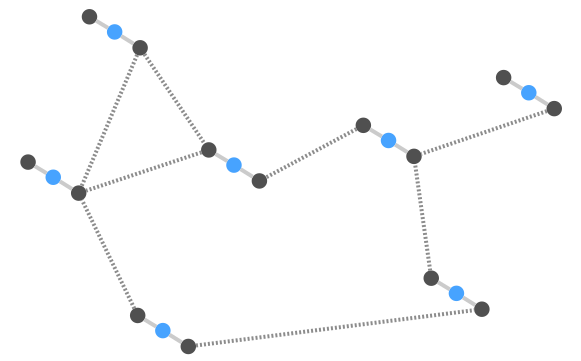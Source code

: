 <?xml version="1.0" encoding="UTF-8"?>
<dia:diagram xmlns:dia="http://www.lysator.liu.se/~alla/dia/">
  <dia:layer name="Hintergrund" visible="true" active="true">
    <dia:object type="Standard - Box" version="0" id="O0">
      <dia:attribute name="obj_pos">
        <dia:point val="14.0,16.0"/>
      </dia:attribute>
      <dia:attribute name="obj_bb">
        <dia:rectangle val="14.0,16.0;43.0,33.998"/>
      </dia:attribute>
      <dia:attribute name="elem_corner">
        <dia:point val="14.0,16.0"/>
      </dia:attribute>
      <dia:attribute name="elem_width">
        <dia:real val="29.0"/>
      </dia:attribute>
      <dia:attribute name="elem_height">
        <dia:real val="17.999"/>
      </dia:attribute>
      <dia:attribute name="border_width">
        <dia:real val="1.175e-38"/>
      </dia:attribute>
      <dia:attribute name="border_color">
        <dia:color val="#ffffff"/>
      </dia:attribute>
      <dia:attribute name="show_background">
        <dia:boolean val="false"/>
      </dia:attribute>
    </dia:object>
    <dia:object type="Geometric - Perfect Circle" version="1" id="O1">
      <dia:attribute name="obj_pos">
        <dia:point val="17.547,25.268"/>
      </dia:attribute>
      <dia:attribute name="obj_bb">
        <dia:rectangle val="17.497,25.218;18.272,25.993"/>
      </dia:attribute>
      <dia:attribute name="meta">
        <dia:composite type="dict"/>
      </dia:attribute>
      <dia:attribute name="elem_corner">
        <dia:point val="17.547,25.268"/>
      </dia:attribute>
      <dia:attribute name="elem_width">
        <dia:real val="0.675"/>
      </dia:attribute>
      <dia:attribute name="elem_height">
        <dia:real val="0.675"/>
      </dia:attribute>
      <dia:attribute name="line_width">
        <dia:real val="0.1"/>
      </dia:attribute>
      <dia:attribute name="line_colour">
        <dia:color val="#505050"/>
      </dia:attribute>
      <dia:attribute name="fill_colour">
        <dia:color val="#505050"/>
      </dia:attribute>
      <dia:attribute name="show_background">
        <dia:boolean val="true"/>
      </dia:attribute>
      <dia:attribute name="line_style">
        <dia:enum val="0"/>
        <dia:real val="1"/>
      </dia:attribute>
      <dia:attribute name="flip_horizontal">
        <dia:boolean val="false"/>
      </dia:attribute>
      <dia:attribute name="flip_vertical">
        <dia:boolean val="false"/>
      </dia:attribute>
      <dia:attribute name="subscale">
        <dia:real val="1"/>
      </dia:attribute>
    </dia:object>
    <dia:object type="Geometric - Perfect Circle" version="1" id="O2">
      <dia:attribute name="obj_pos">
        <dia:point val="16.275,24.475"/>
      </dia:attribute>
      <dia:attribute name="obj_bb">
        <dia:rectangle val="16.225,24.425;17.0,25.2"/>
      </dia:attribute>
      <dia:attribute name="meta">
        <dia:composite type="dict"/>
      </dia:attribute>
      <dia:attribute name="elem_corner">
        <dia:point val="16.275,24.475"/>
      </dia:attribute>
      <dia:attribute name="elem_width">
        <dia:real val="0.675"/>
      </dia:attribute>
      <dia:attribute name="elem_height">
        <dia:real val="0.675"/>
      </dia:attribute>
      <dia:attribute name="line_width">
        <dia:real val="0.1"/>
      </dia:attribute>
      <dia:attribute name="line_colour">
        <dia:color val="#47a3ff"/>
      </dia:attribute>
      <dia:attribute name="fill_colour">
        <dia:color val="#47a3ff"/>
      </dia:attribute>
      <dia:attribute name="show_background">
        <dia:boolean val="true"/>
      </dia:attribute>
      <dia:attribute name="line_style">
        <dia:enum val="0"/>
        <dia:real val="1"/>
      </dia:attribute>
      <dia:attribute name="flip_horizontal">
        <dia:boolean val="false"/>
      </dia:attribute>
      <dia:attribute name="flip_vertical">
        <dia:boolean val="false"/>
      </dia:attribute>
      <dia:attribute name="subscale">
        <dia:real val="1"/>
      </dia:attribute>
    </dia:object>
    <dia:object type="Geometric - Perfect Circle" version="1" id="O3">
      <dia:attribute name="obj_pos">
        <dia:point val="15.016,23.717"/>
      </dia:attribute>
      <dia:attribute name="obj_bb">
        <dia:rectangle val="14.966,23.667;15.741,24.442"/>
      </dia:attribute>
      <dia:attribute name="meta">
        <dia:composite type="dict"/>
      </dia:attribute>
      <dia:attribute name="elem_corner">
        <dia:point val="15.016,23.717"/>
      </dia:attribute>
      <dia:attribute name="elem_width">
        <dia:real val="0.675"/>
      </dia:attribute>
      <dia:attribute name="elem_height">
        <dia:real val="0.675"/>
      </dia:attribute>
      <dia:attribute name="line_width">
        <dia:real val="0.1"/>
      </dia:attribute>
      <dia:attribute name="line_colour">
        <dia:color val="#505050"/>
      </dia:attribute>
      <dia:attribute name="fill_colour">
        <dia:color val="#505050"/>
      </dia:attribute>
      <dia:attribute name="show_background">
        <dia:boolean val="true"/>
      </dia:attribute>
      <dia:attribute name="line_style">
        <dia:enum val="0"/>
        <dia:real val="1"/>
      </dia:attribute>
      <dia:attribute name="flip_horizontal">
        <dia:boolean val="false"/>
      </dia:attribute>
      <dia:attribute name="flip_vertical">
        <dia:boolean val="false"/>
      </dia:attribute>
      <dia:attribute name="subscale">
        <dia:real val="1"/>
      </dia:attribute>
    </dia:object>
    <dia:object type="Standard - Line" version="0" id="O4">
      <dia:attribute name="obj_pos">
        <dia:point val="15.686,24.254"/>
      </dia:attribute>
      <dia:attribute name="obj_bb">
        <dia:rectangle val="15.548,24.117;16.417,24.75"/>
      </dia:attribute>
      <dia:attribute name="conn_endpoints">
        <dia:point val="15.686,24.254"/>
        <dia:point val="16.28,24.612"/>
      </dia:attribute>
      <dia:attribute name="numcp">
        <dia:int val="1"/>
      </dia:attribute>
      <dia:attribute name="line_color">
        <dia:color val="#cbcbcb"/>
      </dia:attribute>
      <dia:attribute name="line_width">
        <dia:real val="0.2"/>
      </dia:attribute>
      <dia:connections>
        <dia:connection handle="0" to="O3" connection="8"/>
        <dia:connection handle="1" to="O2" connection="8"/>
      </dia:connections>
    </dia:object>
    <dia:object type="Standard - Line" version="0" id="O5">
      <dia:attribute name="obj_pos">
        <dia:point val="16.941,25.017"/>
      </dia:attribute>
      <dia:attribute name="obj_bb">
        <dia:rectangle val="16.803,24.879;17.694,25.538"/>
      </dia:attribute>
      <dia:attribute name="conn_endpoints">
        <dia:point val="16.941,25.017"/>
        <dia:point val="17.556,25.401"/>
      </dia:attribute>
      <dia:attribute name="numcp">
        <dia:int val="1"/>
      </dia:attribute>
      <dia:attribute name="line_color">
        <dia:color val="#cbcbcb"/>
      </dia:attribute>
      <dia:attribute name="line_width">
        <dia:real val="0.2"/>
      </dia:attribute>
      <dia:connections>
        <dia:connection handle="0" to="O2" connection="8"/>
        <dia:connection handle="1" to="O1" connection="8"/>
      </dia:connections>
    </dia:object>
    <dia:object type="Geometric - Perfect Circle" version="1" id="O6">
      <dia:attribute name="obj_pos">
        <dia:point val="23.028,32.936"/>
      </dia:attribute>
      <dia:attribute name="obj_bb">
        <dia:rectangle val="22.978,32.886;23.753,33.661"/>
      </dia:attribute>
      <dia:attribute name="meta">
        <dia:composite type="dict"/>
      </dia:attribute>
      <dia:attribute name="elem_corner">
        <dia:point val="23.028,32.936"/>
      </dia:attribute>
      <dia:attribute name="elem_width">
        <dia:real val="0.675"/>
      </dia:attribute>
      <dia:attribute name="elem_height">
        <dia:real val="0.675"/>
      </dia:attribute>
      <dia:attribute name="line_width">
        <dia:real val="0.1"/>
      </dia:attribute>
      <dia:attribute name="line_colour">
        <dia:color val="#505050"/>
      </dia:attribute>
      <dia:attribute name="fill_colour">
        <dia:color val="#505050"/>
      </dia:attribute>
      <dia:attribute name="show_background">
        <dia:boolean val="true"/>
      </dia:attribute>
      <dia:attribute name="line_style">
        <dia:enum val="0"/>
        <dia:real val="1"/>
      </dia:attribute>
      <dia:attribute name="flip_horizontal">
        <dia:boolean val="false"/>
      </dia:attribute>
      <dia:attribute name="flip_vertical">
        <dia:boolean val="false"/>
      </dia:attribute>
      <dia:attribute name="subscale">
        <dia:real val="1"/>
      </dia:attribute>
    </dia:object>
    <dia:object type="Geometric - Perfect Circle" version="1" id="O7">
      <dia:attribute name="obj_pos">
        <dia:point val="21.755,32.143"/>
      </dia:attribute>
      <dia:attribute name="obj_bb">
        <dia:rectangle val="21.705,32.093;22.48,32.868"/>
      </dia:attribute>
      <dia:attribute name="meta">
        <dia:composite type="dict"/>
      </dia:attribute>
      <dia:attribute name="elem_corner">
        <dia:point val="21.755,32.143"/>
      </dia:attribute>
      <dia:attribute name="elem_width">
        <dia:real val="0.675"/>
      </dia:attribute>
      <dia:attribute name="elem_height">
        <dia:real val="0.675"/>
      </dia:attribute>
      <dia:attribute name="line_width">
        <dia:real val="0.1"/>
      </dia:attribute>
      <dia:attribute name="line_colour">
        <dia:color val="#47a3ff"/>
      </dia:attribute>
      <dia:attribute name="fill_colour">
        <dia:color val="#47a3ff"/>
      </dia:attribute>
      <dia:attribute name="show_background">
        <dia:boolean val="true"/>
      </dia:attribute>
      <dia:attribute name="line_style">
        <dia:enum val="0"/>
        <dia:real val="1"/>
      </dia:attribute>
      <dia:attribute name="flip_horizontal">
        <dia:boolean val="false"/>
      </dia:attribute>
      <dia:attribute name="flip_vertical">
        <dia:boolean val="false"/>
      </dia:attribute>
      <dia:attribute name="subscale">
        <dia:real val="1"/>
      </dia:attribute>
    </dia:object>
    <dia:object type="Geometric - Perfect Circle" version="1" id="O8">
      <dia:attribute name="obj_pos">
        <dia:point val="20.497,31.385"/>
      </dia:attribute>
      <dia:attribute name="obj_bb">
        <dia:rectangle val="20.447,31.335;21.222,32.11"/>
      </dia:attribute>
      <dia:attribute name="meta">
        <dia:composite type="dict"/>
      </dia:attribute>
      <dia:attribute name="elem_corner">
        <dia:point val="20.497,31.385"/>
      </dia:attribute>
      <dia:attribute name="elem_width">
        <dia:real val="0.675"/>
      </dia:attribute>
      <dia:attribute name="elem_height">
        <dia:real val="0.675"/>
      </dia:attribute>
      <dia:attribute name="line_width">
        <dia:real val="0.1"/>
      </dia:attribute>
      <dia:attribute name="line_colour">
        <dia:color val="#505050"/>
      </dia:attribute>
      <dia:attribute name="fill_colour">
        <dia:color val="#505050"/>
      </dia:attribute>
      <dia:attribute name="show_background">
        <dia:boolean val="true"/>
      </dia:attribute>
      <dia:attribute name="line_style">
        <dia:enum val="0"/>
        <dia:real val="1"/>
      </dia:attribute>
      <dia:attribute name="flip_horizontal">
        <dia:boolean val="false"/>
      </dia:attribute>
      <dia:attribute name="flip_vertical">
        <dia:boolean val="false"/>
      </dia:attribute>
      <dia:attribute name="subscale">
        <dia:real val="1"/>
      </dia:attribute>
    </dia:object>
    <dia:object type="Standard - Line" version="0" id="O9">
      <dia:attribute name="obj_pos">
        <dia:point val="21.166,31.923"/>
      </dia:attribute>
      <dia:attribute name="obj_bb">
        <dia:rectangle val="21.029,31.786;21.898,32.418"/>
      </dia:attribute>
      <dia:attribute name="conn_endpoints">
        <dia:point val="21.166,31.923"/>
        <dia:point val="21.761,32.281"/>
      </dia:attribute>
      <dia:attribute name="numcp">
        <dia:int val="1"/>
      </dia:attribute>
      <dia:attribute name="line_color">
        <dia:color val="#cbcbcb"/>
      </dia:attribute>
      <dia:attribute name="line_width">
        <dia:real val="0.2"/>
      </dia:attribute>
      <dia:connections>
        <dia:connection handle="0" to="O8" connection="8"/>
        <dia:connection handle="1" to="O7" connection="8"/>
      </dia:connections>
    </dia:object>
    <dia:object type="Standard - Line" version="0" id="O10">
      <dia:attribute name="obj_pos">
        <dia:point val="22.421,32.686"/>
      </dia:attribute>
      <dia:attribute name="obj_bb">
        <dia:rectangle val="22.284,32.548;23.174,33.207"/>
      </dia:attribute>
      <dia:attribute name="conn_endpoints">
        <dia:point val="22.421,32.686"/>
        <dia:point val="23.037,33.069"/>
      </dia:attribute>
      <dia:attribute name="numcp">
        <dia:int val="1"/>
      </dia:attribute>
      <dia:attribute name="line_color">
        <dia:color val="#cbcbcb"/>
      </dia:attribute>
      <dia:attribute name="line_width">
        <dia:real val="0.2"/>
      </dia:attribute>
      <dia:connections>
        <dia:connection handle="0" to="O7" connection="8"/>
        <dia:connection handle="1" to="O6" connection="8"/>
      </dia:connections>
    </dia:object>
    <dia:object type="Geometric - Perfect Circle" version="1" id="O11">
      <dia:attribute name="obj_pos">
        <dia:point val="26.583,24.66"/>
      </dia:attribute>
      <dia:attribute name="obj_bb">
        <dia:rectangle val="26.533,24.61;27.308,25.385"/>
      </dia:attribute>
      <dia:attribute name="meta">
        <dia:composite type="dict"/>
      </dia:attribute>
      <dia:attribute name="elem_corner">
        <dia:point val="26.583,24.66"/>
      </dia:attribute>
      <dia:attribute name="elem_width">
        <dia:real val="0.675"/>
      </dia:attribute>
      <dia:attribute name="elem_height">
        <dia:real val="0.675"/>
      </dia:attribute>
      <dia:attribute name="line_width">
        <dia:real val="0.1"/>
      </dia:attribute>
      <dia:attribute name="line_colour">
        <dia:color val="#505050"/>
      </dia:attribute>
      <dia:attribute name="fill_colour">
        <dia:color val="#505050"/>
      </dia:attribute>
      <dia:attribute name="show_background">
        <dia:boolean val="true"/>
      </dia:attribute>
      <dia:attribute name="line_style">
        <dia:enum val="0"/>
        <dia:real val="1"/>
      </dia:attribute>
      <dia:attribute name="flip_horizontal">
        <dia:boolean val="false"/>
      </dia:attribute>
      <dia:attribute name="flip_vertical">
        <dia:boolean val="false"/>
      </dia:attribute>
      <dia:attribute name="subscale">
        <dia:real val="1"/>
      </dia:attribute>
    </dia:object>
    <dia:object type="Geometric - Perfect Circle" version="1" id="O12">
      <dia:attribute name="obj_pos">
        <dia:point val="25.311,23.867"/>
      </dia:attribute>
      <dia:attribute name="obj_bb">
        <dia:rectangle val="25.261,23.817;26.035,24.592"/>
      </dia:attribute>
      <dia:attribute name="meta">
        <dia:composite type="dict"/>
      </dia:attribute>
      <dia:attribute name="elem_corner">
        <dia:point val="25.311,23.867"/>
      </dia:attribute>
      <dia:attribute name="elem_width">
        <dia:real val="0.675"/>
      </dia:attribute>
      <dia:attribute name="elem_height">
        <dia:real val="0.675"/>
      </dia:attribute>
      <dia:attribute name="line_width">
        <dia:real val="0.1"/>
      </dia:attribute>
      <dia:attribute name="line_colour">
        <dia:color val="#47a3ff"/>
      </dia:attribute>
      <dia:attribute name="fill_colour">
        <dia:color val="#47a3ff"/>
      </dia:attribute>
      <dia:attribute name="show_background">
        <dia:boolean val="true"/>
      </dia:attribute>
      <dia:attribute name="line_style">
        <dia:enum val="0"/>
        <dia:real val="1"/>
      </dia:attribute>
      <dia:attribute name="flip_horizontal">
        <dia:boolean val="false"/>
      </dia:attribute>
      <dia:attribute name="flip_vertical">
        <dia:boolean val="false"/>
      </dia:attribute>
      <dia:attribute name="subscale">
        <dia:real val="1"/>
      </dia:attribute>
    </dia:object>
    <dia:object type="Geometric - Perfect Circle" version="1" id="O13">
      <dia:attribute name="obj_pos">
        <dia:point val="24.052,23.109"/>
      </dia:attribute>
      <dia:attribute name="obj_bb">
        <dia:rectangle val="24.002,23.059;24.777,23.834"/>
      </dia:attribute>
      <dia:attribute name="meta">
        <dia:composite type="dict"/>
      </dia:attribute>
      <dia:attribute name="elem_corner">
        <dia:point val="24.052,23.109"/>
      </dia:attribute>
      <dia:attribute name="elem_width">
        <dia:real val="0.675"/>
      </dia:attribute>
      <dia:attribute name="elem_height">
        <dia:real val="0.675"/>
      </dia:attribute>
      <dia:attribute name="line_width">
        <dia:real val="0.1"/>
      </dia:attribute>
      <dia:attribute name="line_colour">
        <dia:color val="#505050"/>
      </dia:attribute>
      <dia:attribute name="fill_colour">
        <dia:color val="#505050"/>
      </dia:attribute>
      <dia:attribute name="show_background">
        <dia:boolean val="true"/>
      </dia:attribute>
      <dia:attribute name="line_style">
        <dia:enum val="0"/>
        <dia:real val="1"/>
      </dia:attribute>
      <dia:attribute name="flip_horizontal">
        <dia:boolean val="false"/>
      </dia:attribute>
      <dia:attribute name="flip_vertical">
        <dia:boolean val="false"/>
      </dia:attribute>
      <dia:attribute name="subscale">
        <dia:real val="1"/>
      </dia:attribute>
    </dia:object>
    <dia:object type="Standard - Line" version="0" id="O14">
      <dia:attribute name="obj_pos">
        <dia:point val="24.721,23.647"/>
      </dia:attribute>
      <dia:attribute name="obj_bb">
        <dia:rectangle val="24.584,23.509;25.453,24.142"/>
      </dia:attribute>
      <dia:attribute name="conn_endpoints">
        <dia:point val="24.721,23.647"/>
        <dia:point val="25.316,24.004"/>
      </dia:attribute>
      <dia:attribute name="numcp">
        <dia:int val="1"/>
      </dia:attribute>
      <dia:attribute name="line_color">
        <dia:color val="#cbcbcb"/>
      </dia:attribute>
      <dia:attribute name="line_width">
        <dia:real val="0.2"/>
      </dia:attribute>
      <dia:connections>
        <dia:connection handle="0" to="O13" connection="8"/>
        <dia:connection handle="1" to="O12" connection="8"/>
      </dia:connections>
    </dia:object>
    <dia:object type="Standard - Line" version="0" id="O15">
      <dia:attribute name="obj_pos">
        <dia:point val="25.977,24.409"/>
      </dia:attribute>
      <dia:attribute name="obj_bb">
        <dia:rectangle val="25.839,24.272;26.73,24.93"/>
      </dia:attribute>
      <dia:attribute name="conn_endpoints">
        <dia:point val="25.977,24.409"/>
        <dia:point val="26.592,24.793"/>
      </dia:attribute>
      <dia:attribute name="numcp">
        <dia:int val="1"/>
      </dia:attribute>
      <dia:attribute name="line_color">
        <dia:color val="#cbcbcb"/>
      </dia:attribute>
      <dia:attribute name="line_width">
        <dia:real val="0.2"/>
      </dia:attribute>
      <dia:connections>
        <dia:connection handle="0" to="O12" connection="8"/>
        <dia:connection handle="1" to="O11" connection="8"/>
      </dia:connections>
    </dia:object>
    <dia:object type="Geometric - Perfect Circle" version="1" id="O16">
      <dia:attribute name="obj_pos">
        <dia:point val="20.618,18.002"/>
      </dia:attribute>
      <dia:attribute name="obj_bb">
        <dia:rectangle val="20.568,17.952;21.343,18.727"/>
      </dia:attribute>
      <dia:attribute name="meta">
        <dia:composite type="dict"/>
      </dia:attribute>
      <dia:attribute name="elem_corner">
        <dia:point val="20.618,18.002"/>
      </dia:attribute>
      <dia:attribute name="elem_width">
        <dia:real val="0.675"/>
      </dia:attribute>
      <dia:attribute name="elem_height">
        <dia:real val="0.675"/>
      </dia:attribute>
      <dia:attribute name="line_width">
        <dia:real val="0.1"/>
      </dia:attribute>
      <dia:attribute name="line_colour">
        <dia:color val="#505050"/>
      </dia:attribute>
      <dia:attribute name="fill_colour">
        <dia:color val="#505050"/>
      </dia:attribute>
      <dia:attribute name="show_background">
        <dia:boolean val="true"/>
      </dia:attribute>
      <dia:attribute name="line_style">
        <dia:enum val="0"/>
        <dia:real val="1"/>
      </dia:attribute>
      <dia:attribute name="flip_horizontal">
        <dia:boolean val="false"/>
      </dia:attribute>
      <dia:attribute name="flip_vertical">
        <dia:boolean val="false"/>
      </dia:attribute>
      <dia:attribute name="subscale">
        <dia:real val="1"/>
      </dia:attribute>
    </dia:object>
    <dia:object type="Geometric - Perfect Circle" version="1" id="O17">
      <dia:attribute name="obj_pos">
        <dia:point val="19.345,17.209"/>
      </dia:attribute>
      <dia:attribute name="obj_bb">
        <dia:rectangle val="19.295,17.159;20.07,17.934"/>
      </dia:attribute>
      <dia:attribute name="meta">
        <dia:composite type="dict"/>
      </dia:attribute>
      <dia:attribute name="elem_corner">
        <dia:point val="19.345,17.209"/>
      </dia:attribute>
      <dia:attribute name="elem_width">
        <dia:real val="0.675"/>
      </dia:attribute>
      <dia:attribute name="elem_height">
        <dia:real val="0.675"/>
      </dia:attribute>
      <dia:attribute name="line_width">
        <dia:real val="0.1"/>
      </dia:attribute>
      <dia:attribute name="line_colour">
        <dia:color val="#47a3ff"/>
      </dia:attribute>
      <dia:attribute name="fill_colour">
        <dia:color val="#47a3ff"/>
      </dia:attribute>
      <dia:attribute name="show_background">
        <dia:boolean val="true"/>
      </dia:attribute>
      <dia:attribute name="line_style">
        <dia:enum val="0"/>
        <dia:real val="1"/>
      </dia:attribute>
      <dia:attribute name="flip_horizontal">
        <dia:boolean val="false"/>
      </dia:attribute>
      <dia:attribute name="flip_vertical">
        <dia:boolean val="false"/>
      </dia:attribute>
      <dia:attribute name="subscale">
        <dia:real val="1"/>
      </dia:attribute>
    </dia:object>
    <dia:object type="Geometric - Perfect Circle" version="1" id="O18">
      <dia:attribute name="obj_pos">
        <dia:point val="18.087,16.451"/>
      </dia:attribute>
      <dia:attribute name="obj_bb">
        <dia:rectangle val="18.037,16.401;18.812,17.176"/>
      </dia:attribute>
      <dia:attribute name="meta">
        <dia:composite type="dict"/>
      </dia:attribute>
      <dia:attribute name="elem_corner">
        <dia:point val="18.087,16.451"/>
      </dia:attribute>
      <dia:attribute name="elem_width">
        <dia:real val="0.675"/>
      </dia:attribute>
      <dia:attribute name="elem_height">
        <dia:real val="0.675"/>
      </dia:attribute>
      <dia:attribute name="line_width">
        <dia:real val="0.1"/>
      </dia:attribute>
      <dia:attribute name="line_colour">
        <dia:color val="#505050"/>
      </dia:attribute>
      <dia:attribute name="fill_colour">
        <dia:color val="#505050"/>
      </dia:attribute>
      <dia:attribute name="show_background">
        <dia:boolean val="true"/>
      </dia:attribute>
      <dia:attribute name="line_style">
        <dia:enum val="0"/>
        <dia:real val="1"/>
      </dia:attribute>
      <dia:attribute name="flip_horizontal">
        <dia:boolean val="false"/>
      </dia:attribute>
      <dia:attribute name="flip_vertical">
        <dia:boolean val="false"/>
      </dia:attribute>
      <dia:attribute name="subscale">
        <dia:real val="1"/>
      </dia:attribute>
    </dia:object>
    <dia:object type="Standard - Line" version="0" id="O19">
      <dia:attribute name="obj_pos">
        <dia:point val="18.756,16.988"/>
      </dia:attribute>
      <dia:attribute name="obj_bb">
        <dia:rectangle val="18.619,16.851;19.488,17.484"/>
      </dia:attribute>
      <dia:attribute name="conn_endpoints">
        <dia:point val="18.756,16.988"/>
        <dia:point val="19.351,17.346"/>
      </dia:attribute>
      <dia:attribute name="numcp">
        <dia:int val="1"/>
      </dia:attribute>
      <dia:attribute name="line_color">
        <dia:color val="#cbcbcb"/>
      </dia:attribute>
      <dia:attribute name="line_width">
        <dia:real val="0.2"/>
      </dia:attribute>
      <dia:connections>
        <dia:connection handle="0" to="O18" connection="8"/>
        <dia:connection handle="1" to="O17" connection="8"/>
      </dia:connections>
    </dia:object>
    <dia:object type="Standard - Line" version="0" id="O20">
      <dia:attribute name="obj_pos">
        <dia:point val="20.011,17.751"/>
      </dia:attribute>
      <dia:attribute name="obj_bb">
        <dia:rectangle val="19.874,17.613;20.764,18.272"/>
      </dia:attribute>
      <dia:attribute name="conn_endpoints">
        <dia:point val="20.011,17.751"/>
        <dia:point val="20.627,18.135"/>
      </dia:attribute>
      <dia:attribute name="numcp">
        <dia:int val="1"/>
      </dia:attribute>
      <dia:attribute name="line_color">
        <dia:color val="#cbcbcb"/>
      </dia:attribute>
      <dia:attribute name="line_width">
        <dia:real val="0.2"/>
      </dia:attribute>
      <dia:connections>
        <dia:connection handle="0" to="O17" connection="8"/>
        <dia:connection handle="1" to="O16" connection="8"/>
      </dia:connections>
    </dia:object>
    <dia:object type="Geometric - Perfect Circle" version="1" id="O21">
      <dia:attribute name="obj_pos">
        <dia:point val="34.312,23.43"/>
      </dia:attribute>
      <dia:attribute name="obj_bb">
        <dia:rectangle val="34.262,23.38;35.037,24.155"/>
      </dia:attribute>
      <dia:attribute name="meta">
        <dia:composite type="dict"/>
      </dia:attribute>
      <dia:attribute name="elem_corner">
        <dia:point val="34.312,23.43"/>
      </dia:attribute>
      <dia:attribute name="elem_width">
        <dia:real val="0.675"/>
      </dia:attribute>
      <dia:attribute name="elem_height">
        <dia:real val="0.675"/>
      </dia:attribute>
      <dia:attribute name="line_width">
        <dia:real val="0.1"/>
      </dia:attribute>
      <dia:attribute name="line_colour">
        <dia:color val="#505050"/>
      </dia:attribute>
      <dia:attribute name="fill_colour">
        <dia:color val="#505050"/>
      </dia:attribute>
      <dia:attribute name="show_background">
        <dia:boolean val="true"/>
      </dia:attribute>
      <dia:attribute name="line_style">
        <dia:enum val="0"/>
        <dia:real val="1"/>
      </dia:attribute>
      <dia:attribute name="flip_horizontal">
        <dia:boolean val="false"/>
      </dia:attribute>
      <dia:attribute name="flip_vertical">
        <dia:boolean val="false"/>
      </dia:attribute>
      <dia:attribute name="subscale">
        <dia:real val="1"/>
      </dia:attribute>
    </dia:object>
    <dia:object type="Geometric - Perfect Circle" version="1" id="O22">
      <dia:attribute name="obj_pos">
        <dia:point val="33.039,22.637"/>
      </dia:attribute>
      <dia:attribute name="obj_bb">
        <dia:rectangle val="32.989,22.587;33.764,23.362"/>
      </dia:attribute>
      <dia:attribute name="meta">
        <dia:composite type="dict"/>
      </dia:attribute>
      <dia:attribute name="elem_corner">
        <dia:point val="33.039,22.637"/>
      </dia:attribute>
      <dia:attribute name="elem_width">
        <dia:real val="0.675"/>
      </dia:attribute>
      <dia:attribute name="elem_height">
        <dia:real val="0.675"/>
      </dia:attribute>
      <dia:attribute name="line_width">
        <dia:real val="0.1"/>
      </dia:attribute>
      <dia:attribute name="line_colour">
        <dia:color val="#47a3ff"/>
      </dia:attribute>
      <dia:attribute name="fill_colour">
        <dia:color val="#47a3ff"/>
      </dia:attribute>
      <dia:attribute name="show_background">
        <dia:boolean val="true"/>
      </dia:attribute>
      <dia:attribute name="line_style">
        <dia:enum val="0"/>
        <dia:real val="1"/>
      </dia:attribute>
      <dia:attribute name="flip_horizontal">
        <dia:boolean val="false"/>
      </dia:attribute>
      <dia:attribute name="flip_vertical">
        <dia:boolean val="false"/>
      </dia:attribute>
      <dia:attribute name="subscale">
        <dia:real val="1"/>
      </dia:attribute>
    </dia:object>
    <dia:object type="Geometric - Perfect Circle" version="1" id="O23">
      <dia:attribute name="obj_pos">
        <dia:point val="31.78,21.879"/>
      </dia:attribute>
      <dia:attribute name="obj_bb">
        <dia:rectangle val="31.73,21.829;32.505,22.604"/>
      </dia:attribute>
      <dia:attribute name="meta">
        <dia:composite type="dict"/>
      </dia:attribute>
      <dia:attribute name="elem_corner">
        <dia:point val="31.78,21.879"/>
      </dia:attribute>
      <dia:attribute name="elem_width">
        <dia:real val="0.675"/>
      </dia:attribute>
      <dia:attribute name="elem_height">
        <dia:real val="0.675"/>
      </dia:attribute>
      <dia:attribute name="line_width">
        <dia:real val="0.1"/>
      </dia:attribute>
      <dia:attribute name="line_colour">
        <dia:color val="#505050"/>
      </dia:attribute>
      <dia:attribute name="fill_colour">
        <dia:color val="#505050"/>
      </dia:attribute>
      <dia:attribute name="show_background">
        <dia:boolean val="true"/>
      </dia:attribute>
      <dia:attribute name="line_style">
        <dia:enum val="0"/>
        <dia:real val="1"/>
      </dia:attribute>
      <dia:attribute name="flip_horizontal">
        <dia:boolean val="false"/>
      </dia:attribute>
      <dia:attribute name="flip_vertical">
        <dia:boolean val="false"/>
      </dia:attribute>
      <dia:attribute name="subscale">
        <dia:real val="1"/>
      </dia:attribute>
    </dia:object>
    <dia:object type="Standard - Line" version="0" id="O24">
      <dia:attribute name="obj_pos">
        <dia:point val="32.45,22.416"/>
      </dia:attribute>
      <dia:attribute name="obj_bb">
        <dia:rectangle val="32.313,22.279;33.182,22.912"/>
      </dia:attribute>
      <dia:attribute name="conn_endpoints">
        <dia:point val="32.45,22.416"/>
        <dia:point val="33.044,22.774"/>
      </dia:attribute>
      <dia:attribute name="numcp">
        <dia:int val="1"/>
      </dia:attribute>
      <dia:attribute name="line_color">
        <dia:color val="#cbcbcb"/>
      </dia:attribute>
      <dia:attribute name="line_width">
        <dia:real val="0.2"/>
      </dia:attribute>
      <dia:connections>
        <dia:connection handle="0" to="O23" connection="8"/>
        <dia:connection handle="1" to="O22" connection="8"/>
      </dia:connections>
    </dia:object>
    <dia:object type="Standard - Line" version="0" id="O25">
      <dia:attribute name="obj_pos">
        <dia:point val="33.705,23.179"/>
      </dia:attribute>
      <dia:attribute name="obj_bb">
        <dia:rectangle val="33.568,23.041;34.458,23.7"/>
      </dia:attribute>
      <dia:attribute name="conn_endpoints">
        <dia:point val="33.705,23.179"/>
        <dia:point val="34.321,23.562"/>
      </dia:attribute>
      <dia:attribute name="numcp">
        <dia:int val="1"/>
      </dia:attribute>
      <dia:attribute name="line_color">
        <dia:color val="#cbcbcb"/>
      </dia:attribute>
      <dia:attribute name="line_width">
        <dia:real val="0.2"/>
      </dia:attribute>
      <dia:connections>
        <dia:connection handle="0" to="O22" connection="8"/>
        <dia:connection handle="1" to="O21" connection="8"/>
      </dia:connections>
    </dia:object>
    <dia:object type="Geometric - Perfect Circle" version="1" id="O26">
      <dia:attribute name="obj_pos">
        <dia:point val="37.706,31.073"/>
      </dia:attribute>
      <dia:attribute name="obj_bb">
        <dia:rectangle val="37.656,31.023;38.431,31.798"/>
      </dia:attribute>
      <dia:attribute name="meta">
        <dia:composite type="dict"/>
      </dia:attribute>
      <dia:attribute name="elem_corner">
        <dia:point val="37.706,31.073"/>
      </dia:attribute>
      <dia:attribute name="elem_width">
        <dia:real val="0.675"/>
      </dia:attribute>
      <dia:attribute name="elem_height">
        <dia:real val="0.675"/>
      </dia:attribute>
      <dia:attribute name="line_width">
        <dia:real val="0.1"/>
      </dia:attribute>
      <dia:attribute name="line_colour">
        <dia:color val="#505050"/>
      </dia:attribute>
      <dia:attribute name="fill_colour">
        <dia:color val="#505050"/>
      </dia:attribute>
      <dia:attribute name="show_background">
        <dia:boolean val="true"/>
      </dia:attribute>
      <dia:attribute name="line_style">
        <dia:enum val="0"/>
        <dia:real val="1"/>
      </dia:attribute>
      <dia:attribute name="flip_horizontal">
        <dia:boolean val="false"/>
      </dia:attribute>
      <dia:attribute name="flip_vertical">
        <dia:boolean val="false"/>
      </dia:attribute>
      <dia:attribute name="subscale">
        <dia:real val="1"/>
      </dia:attribute>
    </dia:object>
    <dia:object type="Geometric - Perfect Circle" version="1" id="O27">
      <dia:attribute name="obj_pos">
        <dia:point val="36.434,30.28"/>
      </dia:attribute>
      <dia:attribute name="obj_bb">
        <dia:rectangle val="36.384,30.23;37.159,31.005"/>
      </dia:attribute>
      <dia:attribute name="meta">
        <dia:composite type="dict"/>
      </dia:attribute>
      <dia:attribute name="elem_corner">
        <dia:point val="36.434,30.28"/>
      </dia:attribute>
      <dia:attribute name="elem_width">
        <dia:real val="0.675"/>
      </dia:attribute>
      <dia:attribute name="elem_height">
        <dia:real val="0.675"/>
      </dia:attribute>
      <dia:attribute name="line_width">
        <dia:real val="0.1"/>
      </dia:attribute>
      <dia:attribute name="line_colour">
        <dia:color val="#47a3ff"/>
      </dia:attribute>
      <dia:attribute name="fill_colour">
        <dia:color val="#47a3ff"/>
      </dia:attribute>
      <dia:attribute name="show_background">
        <dia:boolean val="true"/>
      </dia:attribute>
      <dia:attribute name="line_style">
        <dia:enum val="0"/>
        <dia:real val="1"/>
      </dia:attribute>
      <dia:attribute name="flip_horizontal">
        <dia:boolean val="false"/>
      </dia:attribute>
      <dia:attribute name="flip_vertical">
        <dia:boolean val="false"/>
      </dia:attribute>
      <dia:attribute name="subscale">
        <dia:real val="1"/>
      </dia:attribute>
    </dia:object>
    <dia:object type="Geometric - Perfect Circle" version="1" id="O28">
      <dia:attribute name="obj_pos">
        <dia:point val="35.175,29.522"/>
      </dia:attribute>
      <dia:attribute name="obj_bb">
        <dia:rectangle val="35.125,29.472;35.9,30.247"/>
      </dia:attribute>
      <dia:attribute name="meta">
        <dia:composite type="dict"/>
      </dia:attribute>
      <dia:attribute name="elem_corner">
        <dia:point val="35.175,29.522"/>
      </dia:attribute>
      <dia:attribute name="elem_width">
        <dia:real val="0.675"/>
      </dia:attribute>
      <dia:attribute name="elem_height">
        <dia:real val="0.675"/>
      </dia:attribute>
      <dia:attribute name="line_width">
        <dia:real val="0.1"/>
      </dia:attribute>
      <dia:attribute name="line_colour">
        <dia:color val="#505050"/>
      </dia:attribute>
      <dia:attribute name="fill_colour">
        <dia:color val="#505050"/>
      </dia:attribute>
      <dia:attribute name="show_background">
        <dia:boolean val="true"/>
      </dia:attribute>
      <dia:attribute name="line_style">
        <dia:enum val="0"/>
        <dia:real val="1"/>
      </dia:attribute>
      <dia:attribute name="flip_horizontal">
        <dia:boolean val="false"/>
      </dia:attribute>
      <dia:attribute name="flip_vertical">
        <dia:boolean val="false"/>
      </dia:attribute>
      <dia:attribute name="subscale">
        <dia:real val="1"/>
      </dia:attribute>
    </dia:object>
    <dia:object type="Standard - Line" version="0" id="O29">
      <dia:attribute name="obj_pos">
        <dia:point val="35.845,30.059"/>
      </dia:attribute>
      <dia:attribute name="obj_bb">
        <dia:rectangle val="35.708,29.922;36.576,30.554"/>
      </dia:attribute>
      <dia:attribute name="conn_endpoints">
        <dia:point val="35.845,30.059"/>
        <dia:point val="36.439,30.417"/>
      </dia:attribute>
      <dia:attribute name="numcp">
        <dia:int val="1"/>
      </dia:attribute>
      <dia:attribute name="line_color">
        <dia:color val="#cbcbcb"/>
      </dia:attribute>
      <dia:attribute name="line_width">
        <dia:real val="0.2"/>
      </dia:attribute>
      <dia:connections>
        <dia:connection handle="0" to="O28" connection="8"/>
        <dia:connection handle="1" to="O27" connection="8"/>
      </dia:connections>
    </dia:object>
    <dia:object type="Standard - Line" version="0" id="O30">
      <dia:attribute name="obj_pos">
        <dia:point val="37.1,30.822"/>
      </dia:attribute>
      <dia:attribute name="obj_bb">
        <dia:rectangle val="36.962,30.684;37.853,31.343"/>
      </dia:attribute>
      <dia:attribute name="conn_endpoints">
        <dia:point val="37.1,30.822"/>
        <dia:point val="37.715,31.205"/>
      </dia:attribute>
      <dia:attribute name="numcp">
        <dia:int val="1"/>
      </dia:attribute>
      <dia:attribute name="line_color">
        <dia:color val="#cbcbcb"/>
      </dia:attribute>
      <dia:attribute name="line_width">
        <dia:real val="0.2"/>
      </dia:attribute>
      <dia:connections>
        <dia:connection handle="0" to="O27" connection="8"/>
        <dia:connection handle="1" to="O26" connection="8"/>
      </dia:connections>
    </dia:object>
    <dia:object type="Geometric - Perfect Circle" version="1" id="O31">
      <dia:attribute name="obj_pos">
        <dia:point val="41.325,21.043"/>
      </dia:attribute>
      <dia:attribute name="obj_bb">
        <dia:rectangle val="41.275,20.993;42.05,21.768"/>
      </dia:attribute>
      <dia:attribute name="meta">
        <dia:composite type="dict"/>
      </dia:attribute>
      <dia:attribute name="elem_corner">
        <dia:point val="41.325,21.043"/>
      </dia:attribute>
      <dia:attribute name="elem_width">
        <dia:real val="0.675"/>
      </dia:attribute>
      <dia:attribute name="elem_height">
        <dia:real val="0.675"/>
      </dia:attribute>
      <dia:attribute name="line_width">
        <dia:real val="0.1"/>
      </dia:attribute>
      <dia:attribute name="line_colour">
        <dia:color val="#505050"/>
      </dia:attribute>
      <dia:attribute name="fill_colour">
        <dia:color val="#505050"/>
      </dia:attribute>
      <dia:attribute name="show_background">
        <dia:boolean val="true"/>
      </dia:attribute>
      <dia:attribute name="line_style">
        <dia:enum val="0"/>
        <dia:real val="1"/>
      </dia:attribute>
      <dia:attribute name="flip_horizontal">
        <dia:boolean val="false"/>
      </dia:attribute>
      <dia:attribute name="flip_vertical">
        <dia:boolean val="false"/>
      </dia:attribute>
      <dia:attribute name="subscale">
        <dia:real val="1"/>
      </dia:attribute>
    </dia:object>
    <dia:object type="Geometric - Perfect Circle" version="1" id="O32">
      <dia:attribute name="obj_pos">
        <dia:point val="40.052,20.25"/>
      </dia:attribute>
      <dia:attribute name="obj_bb">
        <dia:rectangle val="40.002,20.2;40.777,20.975"/>
      </dia:attribute>
      <dia:attribute name="meta">
        <dia:composite type="dict"/>
      </dia:attribute>
      <dia:attribute name="elem_corner">
        <dia:point val="40.052,20.25"/>
      </dia:attribute>
      <dia:attribute name="elem_width">
        <dia:real val="0.675"/>
      </dia:attribute>
      <dia:attribute name="elem_height">
        <dia:real val="0.675"/>
      </dia:attribute>
      <dia:attribute name="line_width">
        <dia:real val="0.1"/>
      </dia:attribute>
      <dia:attribute name="line_colour">
        <dia:color val="#47a3ff"/>
      </dia:attribute>
      <dia:attribute name="fill_colour">
        <dia:color val="#47a3ff"/>
      </dia:attribute>
      <dia:attribute name="show_background">
        <dia:boolean val="true"/>
      </dia:attribute>
      <dia:attribute name="line_style">
        <dia:enum val="0"/>
        <dia:real val="1"/>
      </dia:attribute>
      <dia:attribute name="flip_horizontal">
        <dia:boolean val="false"/>
      </dia:attribute>
      <dia:attribute name="flip_vertical">
        <dia:boolean val="false"/>
      </dia:attribute>
      <dia:attribute name="subscale">
        <dia:real val="1"/>
      </dia:attribute>
    </dia:object>
    <dia:object type="Geometric - Perfect Circle" version="1" id="O33">
      <dia:attribute name="obj_pos">
        <dia:point val="38.794,19.492"/>
      </dia:attribute>
      <dia:attribute name="obj_bb">
        <dia:rectangle val="38.744,19.442;39.519,20.217"/>
      </dia:attribute>
      <dia:attribute name="meta">
        <dia:composite type="dict"/>
      </dia:attribute>
      <dia:attribute name="elem_corner">
        <dia:point val="38.794,19.492"/>
      </dia:attribute>
      <dia:attribute name="elem_width">
        <dia:real val="0.675"/>
      </dia:attribute>
      <dia:attribute name="elem_height">
        <dia:real val="0.675"/>
      </dia:attribute>
      <dia:attribute name="line_width">
        <dia:real val="0.1"/>
      </dia:attribute>
      <dia:attribute name="line_colour">
        <dia:color val="#505050"/>
      </dia:attribute>
      <dia:attribute name="fill_colour">
        <dia:color val="#505050"/>
      </dia:attribute>
      <dia:attribute name="show_background">
        <dia:boolean val="true"/>
      </dia:attribute>
      <dia:attribute name="line_style">
        <dia:enum val="0"/>
        <dia:real val="1"/>
      </dia:attribute>
      <dia:attribute name="flip_horizontal">
        <dia:boolean val="false"/>
      </dia:attribute>
      <dia:attribute name="flip_vertical">
        <dia:boolean val="false"/>
      </dia:attribute>
      <dia:attribute name="subscale">
        <dia:real val="1"/>
      </dia:attribute>
    </dia:object>
    <dia:object type="Standard - Line" version="0" id="O34">
      <dia:attribute name="obj_pos">
        <dia:point val="39.463,20.029"/>
      </dia:attribute>
      <dia:attribute name="obj_bb">
        <dia:rectangle val="39.326,19.892;40.195,20.524"/>
      </dia:attribute>
      <dia:attribute name="conn_endpoints">
        <dia:point val="39.463,20.029"/>
        <dia:point val="40.058,20.387"/>
      </dia:attribute>
      <dia:attribute name="numcp">
        <dia:int val="1"/>
      </dia:attribute>
      <dia:attribute name="line_color">
        <dia:color val="#cbcbcb"/>
      </dia:attribute>
      <dia:attribute name="line_width">
        <dia:real val="0.2"/>
      </dia:attribute>
      <dia:connections>
        <dia:connection handle="0" to="O33" connection="8"/>
        <dia:connection handle="1" to="O32" connection="8"/>
      </dia:connections>
    </dia:object>
    <dia:object type="Standard - Line" version="0" id="O35">
      <dia:attribute name="obj_pos">
        <dia:point val="40.719,20.792"/>
      </dia:attribute>
      <dia:attribute name="obj_bb">
        <dia:rectangle val="40.581,20.654;41.471,21.313"/>
      </dia:attribute>
      <dia:attribute name="conn_endpoints">
        <dia:point val="40.719,20.792"/>
        <dia:point val="41.334,21.175"/>
      </dia:attribute>
      <dia:attribute name="numcp">
        <dia:int val="1"/>
      </dia:attribute>
      <dia:attribute name="line_color">
        <dia:color val="#cbcbcb"/>
      </dia:attribute>
      <dia:attribute name="line_width">
        <dia:real val="0.2"/>
      </dia:attribute>
      <dia:connections>
        <dia:connection handle="0" to="O32" connection="8"/>
        <dia:connection handle="1" to="O31" connection="8"/>
      </dia:connections>
    </dia:object>
    <dia:object type="Standard - Line" version="0" id="O36">
      <dia:attribute name="obj_pos">
        <dia:point val="21.171,18.66"/>
      </dia:attribute>
      <dia:attribute name="obj_bb">
        <dia:rectangle val="21.032,18.521;24.312,23.264"/>
      </dia:attribute>
      <dia:attribute name="conn_endpoints">
        <dia:point val="21.171,18.66"/>
        <dia:point val="24.173,23.125"/>
      </dia:attribute>
      <dia:attribute name="numcp">
        <dia:int val="1"/>
      </dia:attribute>
      <dia:attribute name="line_color">
        <dia:color val="#8c8c8c"/>
      </dia:attribute>
      <dia:attribute name="line_width">
        <dia:real val="0.2"/>
      </dia:attribute>
      <dia:attribute name="line_style">
        <dia:enum val="4"/>
      </dia:attribute>
      <dia:connections>
        <dia:connection handle="1" to="O13" connection="8"/>
      </dia:connections>
    </dia:object>
    <dia:object type="Standard - Line" version="0" id="O37">
      <dia:attribute name="obj_pos">
        <dia:point val="31.776,22.399"/>
      </dia:attribute>
      <dia:attribute name="obj_bb">
        <dia:rectangle val="27.127,22.264;31.912,24.95"/>
      </dia:attribute>
      <dia:attribute name="conn_endpoints">
        <dia:point val="31.776,22.399"/>
        <dia:point val="27.262,24.815"/>
      </dia:attribute>
      <dia:attribute name="numcp">
        <dia:int val="1"/>
      </dia:attribute>
      <dia:attribute name="line_color">
        <dia:color val="#8c8c8c"/>
      </dia:attribute>
      <dia:attribute name="line_width">
        <dia:real val="0.2"/>
      </dia:attribute>
      <dia:attribute name="line_style">
        <dia:enum val="4"/>
      </dia:attribute>
    </dia:object>
    <dia:object type="Standard - Line" version="0" id="O38">
      <dia:attribute name="obj_pos">
        <dia:point val="35.458,29.477"/>
      </dia:attribute>
      <dia:attribute name="obj_bb">
        <dia:rectangle val="34.59,24.037;35.572,29.59"/>
      </dia:attribute>
      <dia:attribute name="conn_endpoints">
        <dia:point val="35.458,29.477"/>
        <dia:point val="34.703,24.15"/>
      </dia:attribute>
      <dia:attribute name="numcp">
        <dia:int val="1"/>
      </dia:attribute>
      <dia:attribute name="line_color">
        <dia:color val="#8c8c8c"/>
      </dia:attribute>
      <dia:attribute name="line_width">
        <dia:real val="0.2"/>
      </dia:attribute>
      <dia:attribute name="line_style">
        <dia:enum val="4"/>
      </dia:attribute>
      <dia:connections>
        <dia:connection handle="0" to="O28" connection="8"/>
        <dia:connection handle="1" to="O21" connection="8"/>
      </dia:connections>
    </dia:object>
    <dia:object type="Standard - Line" version="0" id="O39">
      <dia:attribute name="obj_pos">
        <dia:point val="41.295,21.505"/>
      </dia:attribute>
      <dia:attribute name="obj_bb">
        <dia:rectangle val="34.889,21.378;41.422,23.769"/>
      </dia:attribute>
      <dia:attribute name="conn_endpoints">
        <dia:point val="41.295,21.505"/>
        <dia:point val="35.016,23.642"/>
      </dia:attribute>
      <dia:attribute name="numcp">
        <dia:int val="1"/>
      </dia:attribute>
      <dia:attribute name="line_color">
        <dia:color val="#8c8c8c"/>
      </dia:attribute>
      <dia:attribute name="line_width">
        <dia:real val="0.2"/>
      </dia:attribute>
      <dia:attribute name="line_style">
        <dia:enum val="4"/>
      </dia:attribute>
    </dia:object>
    <dia:object type="Standard - Line" version="0" id="O40">
      <dia:attribute name="obj_pos">
        <dia:point val="20.804,18.697"/>
      </dia:attribute>
      <dia:attribute name="obj_bb">
        <dia:rectangle val="17.904,18.565;20.935,25.379"/>
      </dia:attribute>
      <dia:attribute name="conn_endpoints">
        <dia:point val="20.804,18.697"/>
        <dia:point val="18.036,25.248"/>
      </dia:attribute>
      <dia:attribute name="numcp">
        <dia:int val="1"/>
      </dia:attribute>
      <dia:attribute name="line_color">
        <dia:color val="#8c8c8c"/>
      </dia:attribute>
      <dia:attribute name="line_width">
        <dia:real val="0.2"/>
      </dia:attribute>
      <dia:attribute name="line_style">
        <dia:enum val="4"/>
      </dia:attribute>
      <dia:connections>
        <dia:connection handle="0" to="O16" connection="8"/>
        <dia:connection handle="1" to="O1" connection="8"/>
      </dia:connections>
    </dia:object>
    <dia:object type="Standard - Line" version="0" id="O41">
      <dia:attribute name="obj_pos">
        <dia:point val="24.027,23.567"/>
      </dia:attribute>
      <dia:attribute name="obj_bb">
        <dia:rectangle val="18.12,23.44;24.154,25.612"/>
      </dia:attribute>
      <dia:attribute name="conn_endpoints">
        <dia:point val="24.027,23.567"/>
        <dia:point val="18.247,25.485"/>
      </dia:attribute>
      <dia:attribute name="numcp">
        <dia:int val="1"/>
      </dia:attribute>
      <dia:attribute name="line_color">
        <dia:color val="#8c8c8c"/>
      </dia:attribute>
      <dia:attribute name="line_width">
        <dia:real val="0.2"/>
      </dia:attribute>
      <dia:attribute name="line_style">
        <dia:enum val="4"/>
      </dia:attribute>
      <dia:connections>
        <dia:connection handle="0" to="O13" connection="8"/>
        <dia:connection handle="1" to="O1" connection="8"/>
      </dia:connections>
    </dia:object>
    <dia:object type="Standard - Line" version="0" id="O42">
      <dia:attribute name="obj_pos">
        <dia:point val="20.666,31.375"/>
      </dia:attribute>
      <dia:attribute name="obj_bb">
        <dia:rectangle val="17.919,25.82;20.8,31.508"/>
      </dia:attribute>
      <dia:attribute name="conn_endpoints">
        <dia:point val="20.666,31.375"/>
        <dia:point val="18.052,25.953"/>
      </dia:attribute>
      <dia:attribute name="numcp">
        <dia:int val="1"/>
      </dia:attribute>
      <dia:attribute name="line_color">
        <dia:color val="#8c8c8c"/>
      </dia:attribute>
      <dia:attribute name="line_width">
        <dia:real val="0.2"/>
      </dia:attribute>
      <dia:attribute name="line_style">
        <dia:enum val="4"/>
      </dia:attribute>
      <dia:connections>
        <dia:connection handle="0" to="O8" connection="8"/>
        <dia:connection handle="1" to="O1" connection="8"/>
      </dia:connections>
    </dia:object>
    <dia:object type="Standard - Line" version="0" id="O43">
      <dia:attribute name="obj_pos">
        <dia:point val="23.75,33.225"/>
      </dia:attribute>
      <dia:attribute name="obj_bb">
        <dia:rectangle val="23.638,31.347;37.771,33.337"/>
      </dia:attribute>
      <dia:attribute name="conn_endpoints">
        <dia:point val="23.75,33.225"/>
        <dia:point val="37.659,31.459"/>
      </dia:attribute>
      <dia:attribute name="numcp">
        <dia:int val="1"/>
      </dia:attribute>
      <dia:attribute name="line_color">
        <dia:color val="#8c8c8c"/>
      </dia:attribute>
      <dia:attribute name="line_width">
        <dia:real val="0.2"/>
      </dia:attribute>
      <dia:attribute name="line_style">
        <dia:enum val="4"/>
      </dia:attribute>
      <dia:connections>
        <dia:connection handle="0" to="O6" connection="8"/>
        <dia:connection handle="1" to="O26" connection="8"/>
      </dia:connections>
    </dia:object>
  </dia:layer>
</dia:diagram>
